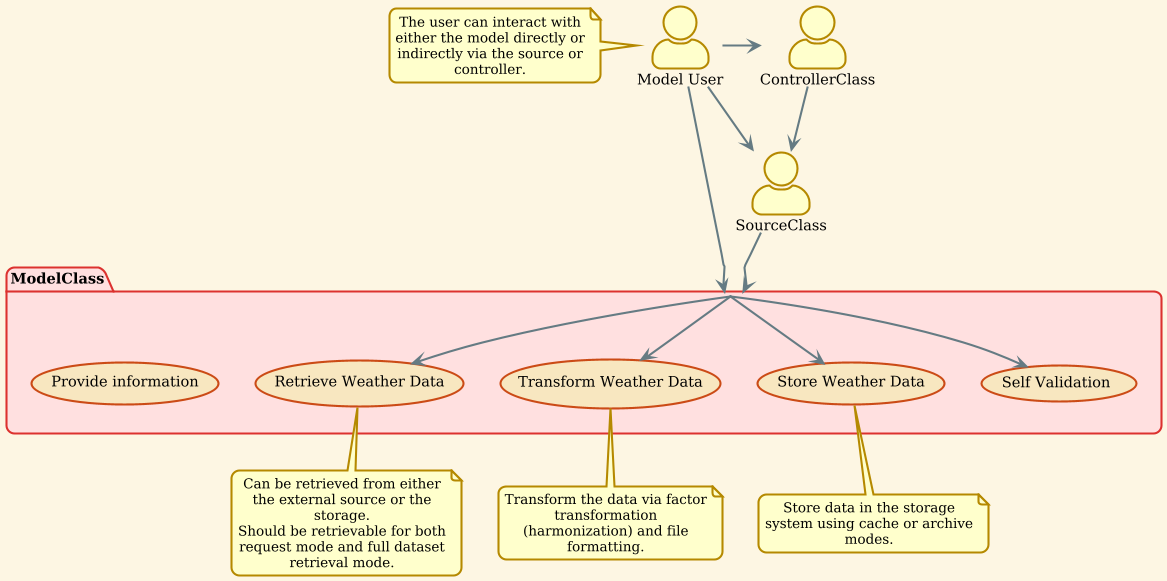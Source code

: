 @startuml
'https://plantuml.com/activity-diagram-beta
!theme sunlust

:Model User: as mu
:SourceClass: as sc
:ControllerClass: as cc

package ModelClass as mc {
    (Retrieve Weather Data) as rw
    (Transform Weather Data) as tw
    (Store Weather Data) as sw
    (Self Validation) as sv
    (Provide information) as pi
}

mu -down-> mc
mu -right-> sc
mu -right-> cc

sc -down-> mc
cc -down-> sc

mc -down-> sw
mc -down-> tw
mc -down-> rw
mc -down-> sv

note left of mu
    The user can interact with either the model directly or indirectly via the source or controller.
end note

note bottom of sw
    Store data in the storage system using cache or archive modes.
end note

note bottom of tw
    Transform the data via factor transformation (harmonization) and file formatting.
end note

note bottom of rw
    Can be retrieved from either the external source or the storage.
    Should be retrievable for both request mode and full dataset retrieval mode.
end note

@enduml
